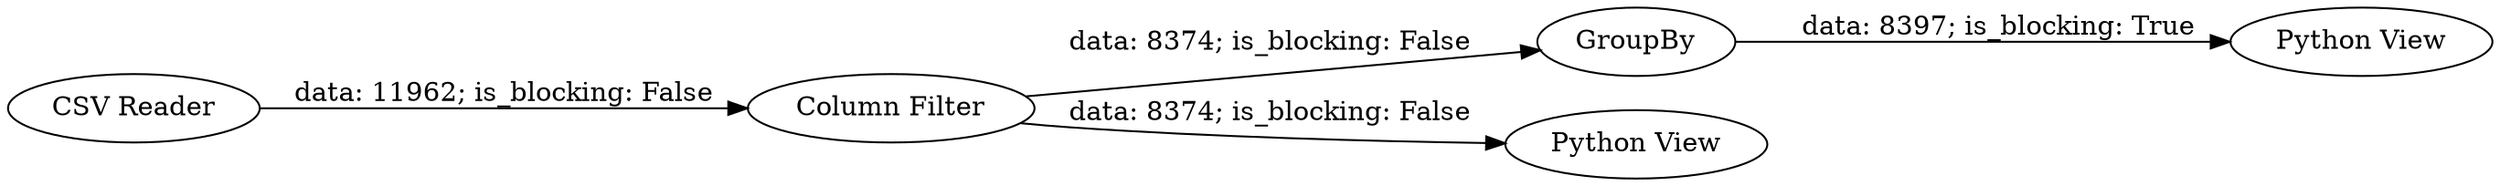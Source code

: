 digraph {
	"4605587680386395743_7" [label=GroupBy]
	"4605587680386395743_2" [label="Python View"]
	"4605587680386395743_4" [label="Column Filter"]
	"4605587680386395743_6" [label="Python View"]
	"4605587680386395743_1" [label="CSV Reader"]
	"4605587680386395743_1" -> "4605587680386395743_4" [label="data: 11962; is_blocking: False"]
	"4605587680386395743_4" -> "4605587680386395743_6" [label="data: 8374; is_blocking: False"]
	"4605587680386395743_7" -> "4605587680386395743_2" [label="data: 8397; is_blocking: True"]
	"4605587680386395743_4" -> "4605587680386395743_7" [label="data: 8374; is_blocking: False"]
	rankdir=LR
}
